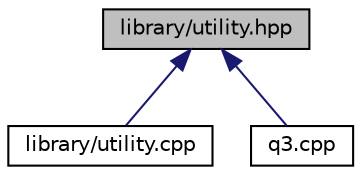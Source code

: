 digraph "library/utility.hpp"
{
  edge [fontname="Helvetica",fontsize="10",labelfontname="Helvetica",labelfontsize="10"];
  node [fontname="Helvetica",fontsize="10",shape=record];
  Node19 [label="library/utility.hpp",height=0.2,width=0.4,color="black", fillcolor="grey75", style="filled", fontcolor="black"];
  Node19 -> Node20 [dir="back",color="midnightblue",fontsize="10",style="solid",fontname="Helvetica"];
  Node20 [label="library/utility.cpp",height=0.2,width=0.4,color="black", fillcolor="white", style="filled",URL="$utility_8cpp.html"];
  Node19 -> Node21 [dir="back",color="midnightblue",fontsize="10",style="solid",fontname="Helvetica"];
  Node21 [label="q3.cpp",height=0.2,width=0.4,color="black", fillcolor="white", style="filled",URL="$q3_8cpp.html"];
}
